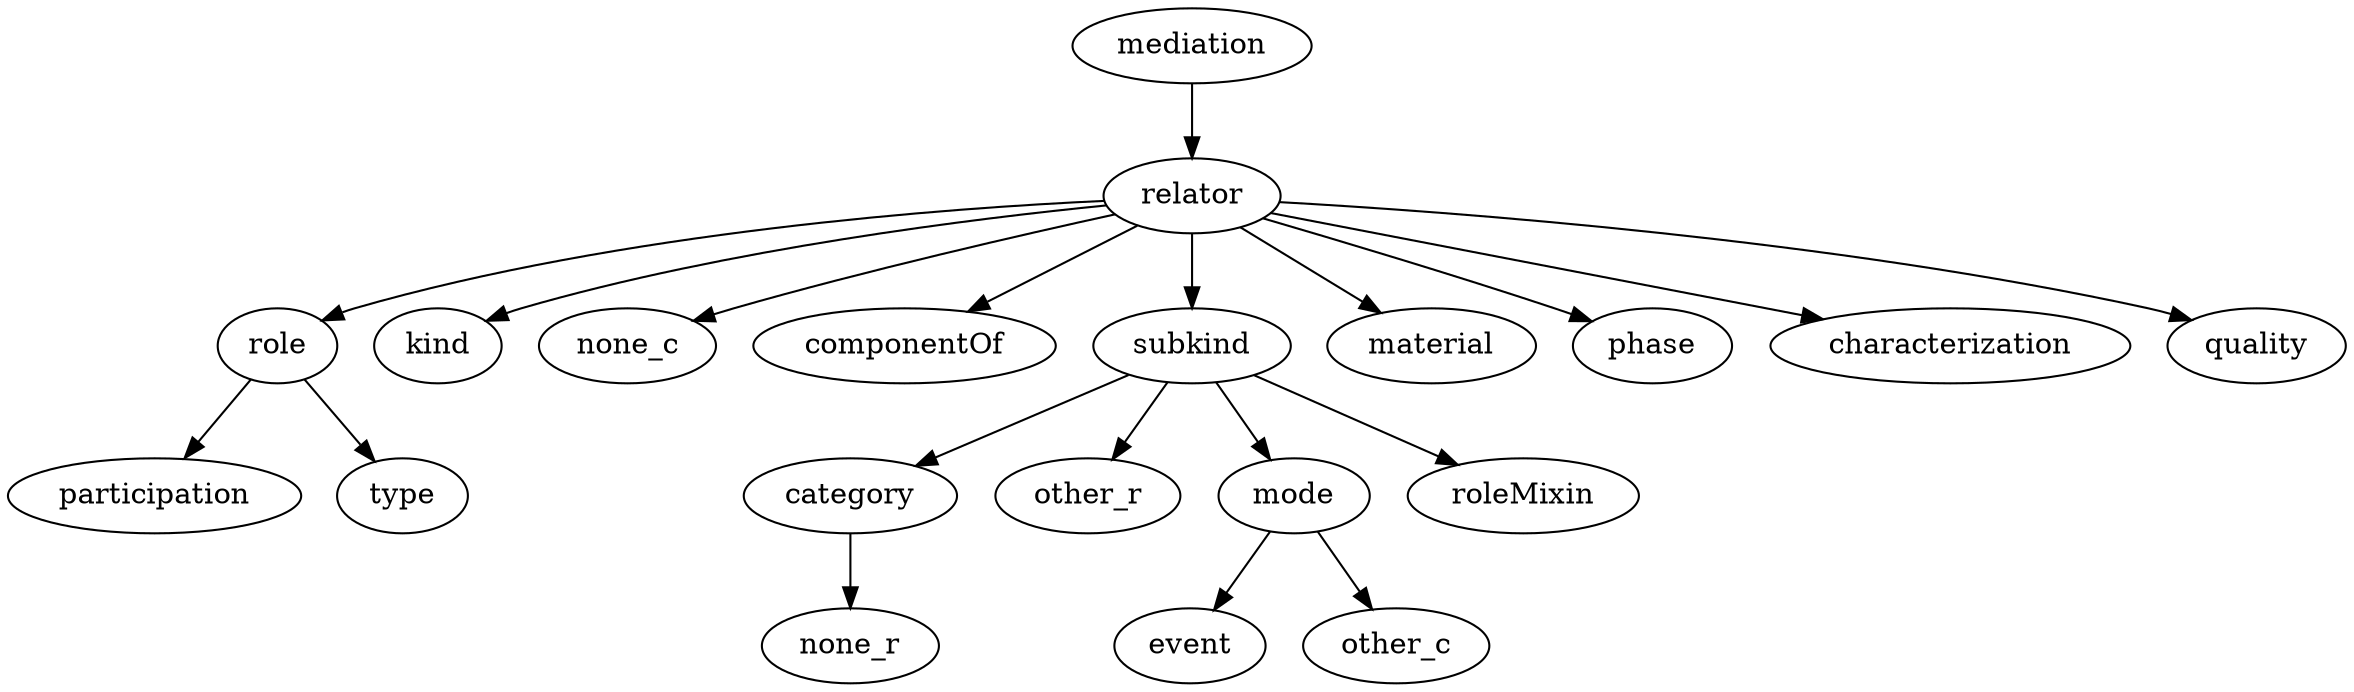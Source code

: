 strict digraph  {
mediation;
relator;
role;
kind;
none_c;
componentOf;
subkind;
material;
phase;
characterization;
quality;
participation;
type;
category;
other_r;
mode;
roleMixin;
event;
other_c;
none_r;
mediation -> relator;
relator -> role;
relator -> kind;
relator -> none_c;
relator -> componentOf;
relator -> subkind;
relator -> material;
relator -> phase;
relator -> characterization;
relator -> quality;
role -> participation;
role -> type;
subkind -> category;
subkind -> other_r;
subkind -> mode;
subkind -> roleMixin;
category -> none_r;
mode -> event;
mode -> other_c;
}
